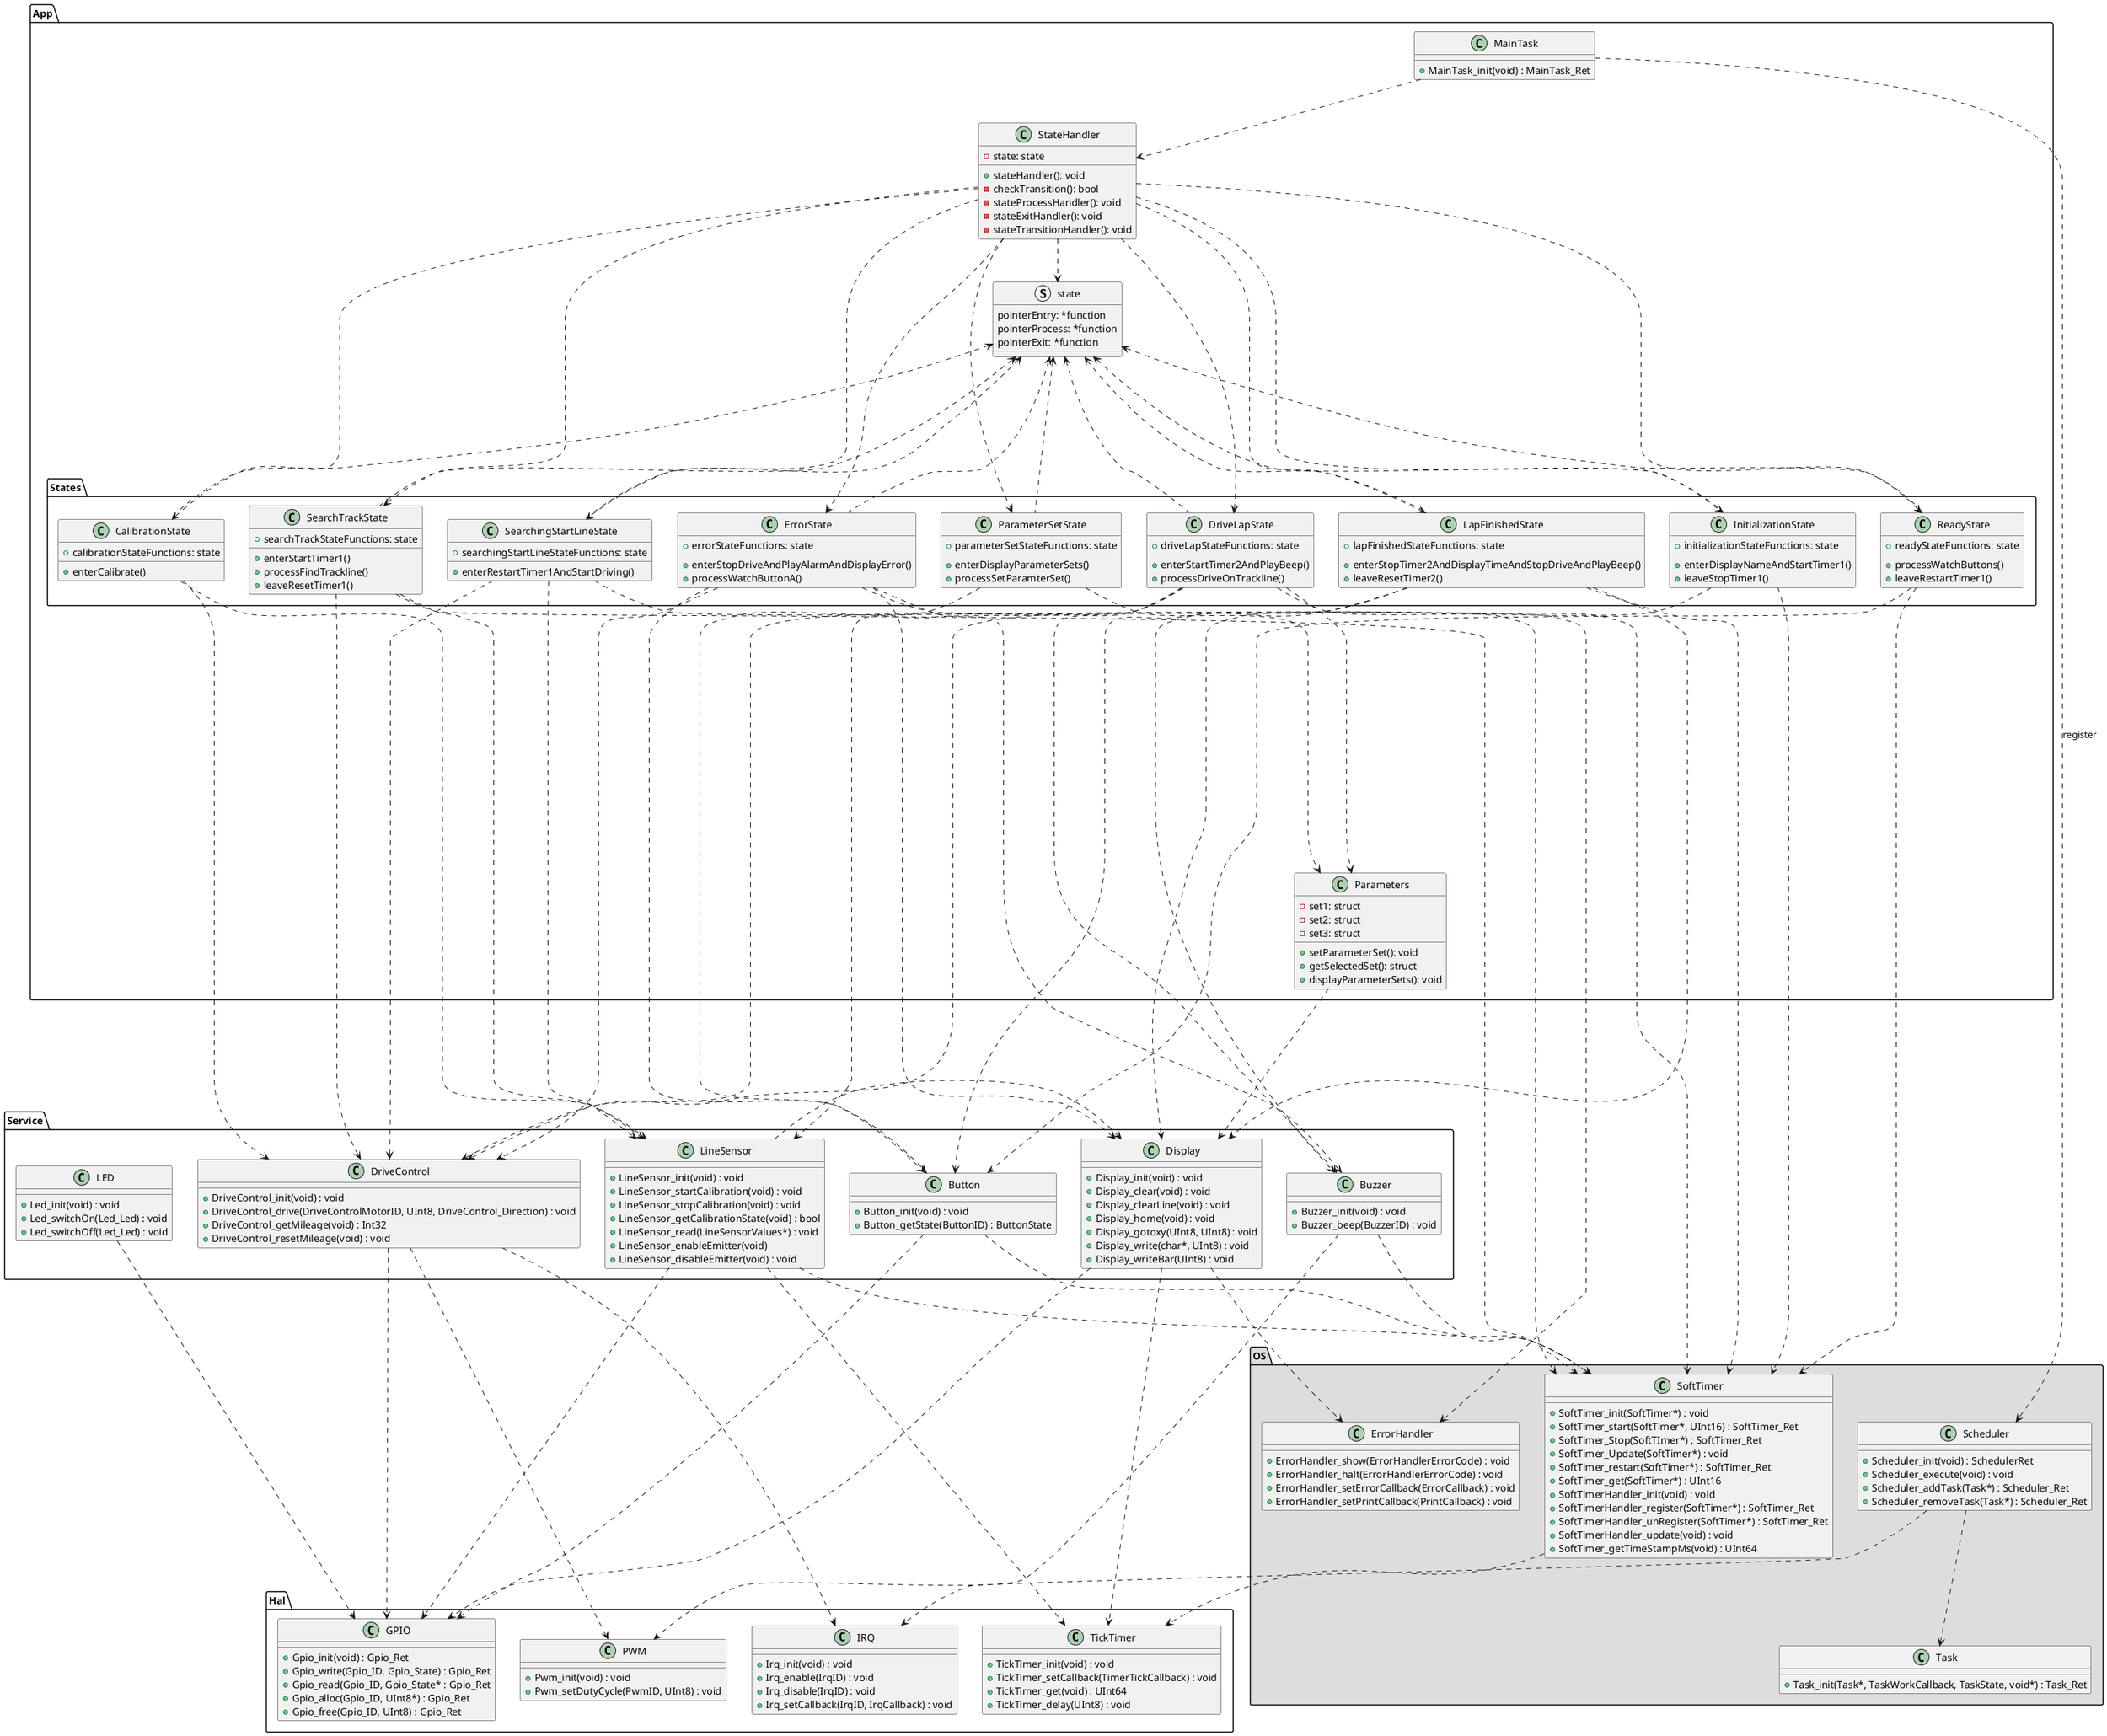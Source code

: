 @startuml classDiagram
top to bottom direction

package App
{
    class "MainTask" {
        + MainTask_init(void) : MainTask_Ret
    }
    
    class StateHandler
    {
        -state: state
        +stateHandler(): void
        -checkTransition(): bool
        -stateProcessHandler(): void
        -stateExitHandler(): void
        -stateTransitionHandler(): void
    }

    struct state
    {
        pointerEntry: *function
        pointerProcess: *function
        pointerExit: *function
    }

    class Parameters
    {
        -set1: struct
        -set2: struct
        -set3: struct
        +setParameterSet(): void
        +getSelectedSet(): struct
        +displayParameterSets(): void
    }

    package States
    {
        class ReadyState
        {
            +readyStateFunctions: state
            +processWatchButtons()
            +leaveRestartTimer1()
        }

        class InitializationState
        {
            +initializationStateFunctions: state
            +enterDisplayNameAndStartTimer1()
            +leaveStopTimer1()
        }

        class SearchingStartLineState
        {
            +searchingStartLineStateFunctions: state
            +enterRestartTimer1AndStartDriving()
        }

        class LapFinishedState
        {
            +lapFinishedStateFunctions: state
            +enterStopTimer2AndDisplayTimeAndStopDriveAndPlayBeep()
            +leaveResetTimer2()
        }

        class DriveLapState
        {
            +driveLapStateFunctions: state
            +enterStartTimer2AndPlayBeep()
            +processDriveOnTrackline()
        }

        class ParameterSetState
        {
            +parameterSetStateFunctions: state
            +enterDisplayParameterSets()
            +processSetParamterSet()
        }

        class ErrorState
        {
            +errorStateFunctions: state
            +enterStopDriveAndPlayAlarmAndDisplayError()
            +processWatchButtonA()
        }

        class CalibrationState
        {
            +calibrationStateFunctions: state
            +enterCalibrate()
        }

        class SearchTrackState
        {
            +searchTrackStateFunctions: state
            +enterStartTimer1()
            +processFindTrackline()
            +leaveResetTimer1()
        }
    }
}

package Service
{
    class Button {
        + Button_init(void) : void
        + Button_getState(ButtonID) : ButtonState
    }

    class Buzzer {
        + Buzzer_init(void) : void
        + Buzzer_beep(BuzzerID) : void
    }

    class Display {
        + Display_init(void) : void
        + Display_clear(void) : void
        + Display_clearLine(void) : void
        + Display_home(void) : void
        + Display_gotoxy(UInt8, UInt8) : void
        + Display_write(char*, UInt8) : void
        + Display_writeBar(UInt8) : void
    }

    class LED {
        + Led_init(void) : void
        + Led_switchOn(Led_Led) : void
        + Led_switchOff(Led_Led) : void
    }

    class DriveControl {
        + DriveControl_init(void) : void
        + DriveControl_drive(DriveControlMotorID, UInt8, DriveControl_Direction) : void
        + DriveControl_getMileage(void) : Int32
        + DriveControl_resetMileage(void) : void
    }

    class LineSensor {
        + LineSensor_init(void) : void
        + LineSensor_startCalibration(void) : void
        + LineSensor_stopCalibration(void) : void
        + LineSensor_getCalibrationState(void) : bool
        + LineSensor_read(LineSensorValues*) : void
        + LineSensor_enableEmitter(void)
        + LineSensor_disableEmitter(void) : void
    }

}

package Hal
{
    class GPIO{
        + Gpio_init(void) : Gpio_Ret
        + Gpio_write(Gpio_ID, Gpio_State) : Gpio_Ret
        + Gpio_read(Gpio_ID, Gpio_State* : Gpio_Ret
        + Gpio_alloc(Gpio_ID, UInt8*) : Gpio_Ret
        + Gpio_free(Gpio_ID, UInt8) : Gpio_Ret
    }
    class PWM{
        + Pwm_init(void) : void
        + Pwm_setDutyCycle(PwmID, UInt8) : void
    }
    class TickTimer{
        + TickTimer_init(void) : void
        + TickTimer_setCallback(TimerTickCallback) : void
        + TickTimer_get(void) : UInt64
        + TickTimer_delay(UInt8) : void
    }
    class IRQ{
        + Irq_init(void) : void
        + Irq_enable(IrqID) : void
        + Irq_disable(IrqID) : void
        + Irq_setCallback(IrqID, IrqCallback) : void
    }
}

package "OS" #DDDDDD {
    class Scheduler {
        + Scheduler_init(void) : SchedulerRet
        + Scheduler_execute(void) : void
        + Scheduler_addTask(Task*) : Scheduler_Ret
        + Scheduler_removeTask(Task*) : Scheduler_Ret
    }

    class Task {
        + Task_init(Task*, TaskWorkCallback, TaskState, void*) : Task_Ret
    }

    class SoftTimer{
        + SoftTimer_init(SoftTimer*) : void
        + SoftTimer_start(SoftTimer*, UInt16) : SoftTimer_Ret
        + SoftTimer_Stop(SoftTImer*) : SoftTimer_Ret
        + SoftTimer_Update(SoftTimer*) : void
        + SoftTimer_restart(SoftTimer*) : SoftTimer_Ret
        + SoftTimer_get(SoftTimer*) : UInt16
        + SoftTimerHandler_init(void) : void
        + SoftTimerHandler_register(SoftTimer*) : SoftTimer_Ret
        + SoftTimerHandler_unRegister(SoftTimer*) : SoftTimer_Ret
        + SoftTimerHandler_update(void) : void
        + SoftTimer_getTimeStampMs(void) : UInt64
    }

    class ErrorHandler {
        + ErrorHandler_show(ErrorHandlerErrorCode) : void
        + ErrorHandler_halt(ErrorHandlerErrorCode) : void
        + ErrorHandler_setErrorCallback(ErrorCallback) : void
        + ErrorHandler_setPrintCallback(PrintCallback) : void
    }


' ++++++++++++++++++++++++++++++++
' App
MainTask ..> StateHandler

Scheduler <.up.. MainTask : register

StateHandler ..d..> InitializationState
StateHandler ..d..> ReadyState
StateHandler ..d..> CalibrationState
StateHandler ..d..> ParameterSetState
StateHandler ..d..> SearchingStartLineState
StateHandler ..d..> DriveLapState
StateHandler ..d..> LapFinishedState
StateHandler ..d..> SearchTrackState
StateHandler ..d..> ErrorState
StateHandler..> state
InitializationState .u.> state
ReadyState .u.> state
CalibrationState .u...> state
ParameterSetState .u...> state
SearchingStartLineState .u...> state
DriveLapState .u...> state
LapFinishedState .u...> state
SearchTrackState .u...> state
ErrorState .u.> state


Parameters ..d..> Display

InitializationState ..d..........> SoftTimer
InitializationState ..d..........> Display

ReadyState ..d.....> SoftTimer
ReadyState ..d....> Button

CalibrationState ..d........> LineSensor
CalibrationState ..d.....> DriveControl

ParameterSetState ..d....> Button
ParameterSetState ..d.....> Parameters

SearchingStartLineState ..d.....> SoftTimer
SearchingStartLineState ..d.........> DriveControl
SearchingStartLineState ..d.....> LineSensor

DriveLapState ..d.....> Buzzer
DriveLapState ..d....> Parameters
DriveLapState ..d....> DriveControl
DriveLapState ..d.....> LineSensor
DriveLapState ..d.....> SoftTimer

LapFinishedState ..d..> Button
LapFinishedState ..d.......> Buzzer
LapFinishedState ..d....> DriveControl
LapFinishedState ..d....> SoftTimer
LapFinishedState ..d....> Display

SearchTrackState ..d..> SoftTimer
SearchTrackState ..d......> DriveControl
SearchTrackState ..d..> LineSensor

ErrorState ..d....> Buzzer
ErrorState ..d.....> Display
ErrorState ..d.....> Button
ErrorState ..d.....> DriveControl
ErrorState ..d.....> ErrorHandler

' ++++++++++++++++++++++++++++++++
' Service

Button ....> GPIO
Button ..> SoftTimer

Buzzer ....> PWM
Buzzer ....> SoftTimer

Display ..> GPIO
Display ....> TickTimer
Display ..> ErrorHandler

DriveControl .....> GPIO
DriveControl ..> PWM
DriveControl ..> IRQ

LED ..> GPIO

LineSensor ..> SoftTimer
LineSensor ..> GPIO
LineSensor ..> TickTimer
LineSensor .r.> Display

' ++++++++++++++++++++++++++++++++
' OS

' ErrorHandler ..> HAL

SoftTimer ..> TickTimer

Scheduler ..> Task
Scheduler ..> IRQ


@enduml